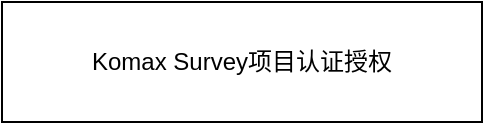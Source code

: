 <mxfile version="24.7.7">
  <diagram name="第 1 页" id="E2VFYo1PNSfyyOUbtZvf">
    <mxGraphModel dx="1434" dy="780" grid="1" gridSize="10" guides="1" tooltips="1" connect="1" arrows="1" fold="1" page="1" pageScale="1" pageWidth="1920" pageHeight="1200" math="0" shadow="0">
      <root>
        <mxCell id="0" />
        <mxCell id="1" parent="0" />
        <mxCell id="2qUKpxzRkWsJpAkVV3Bd-1" value="Komax Survey项目认证授权" style="rounded=0;whiteSpace=wrap;html=1;" vertex="1" parent="1">
          <mxGeometry x="200" y="250" width="240" height="60" as="geometry" />
        </mxCell>
      </root>
    </mxGraphModel>
  </diagram>
</mxfile>
